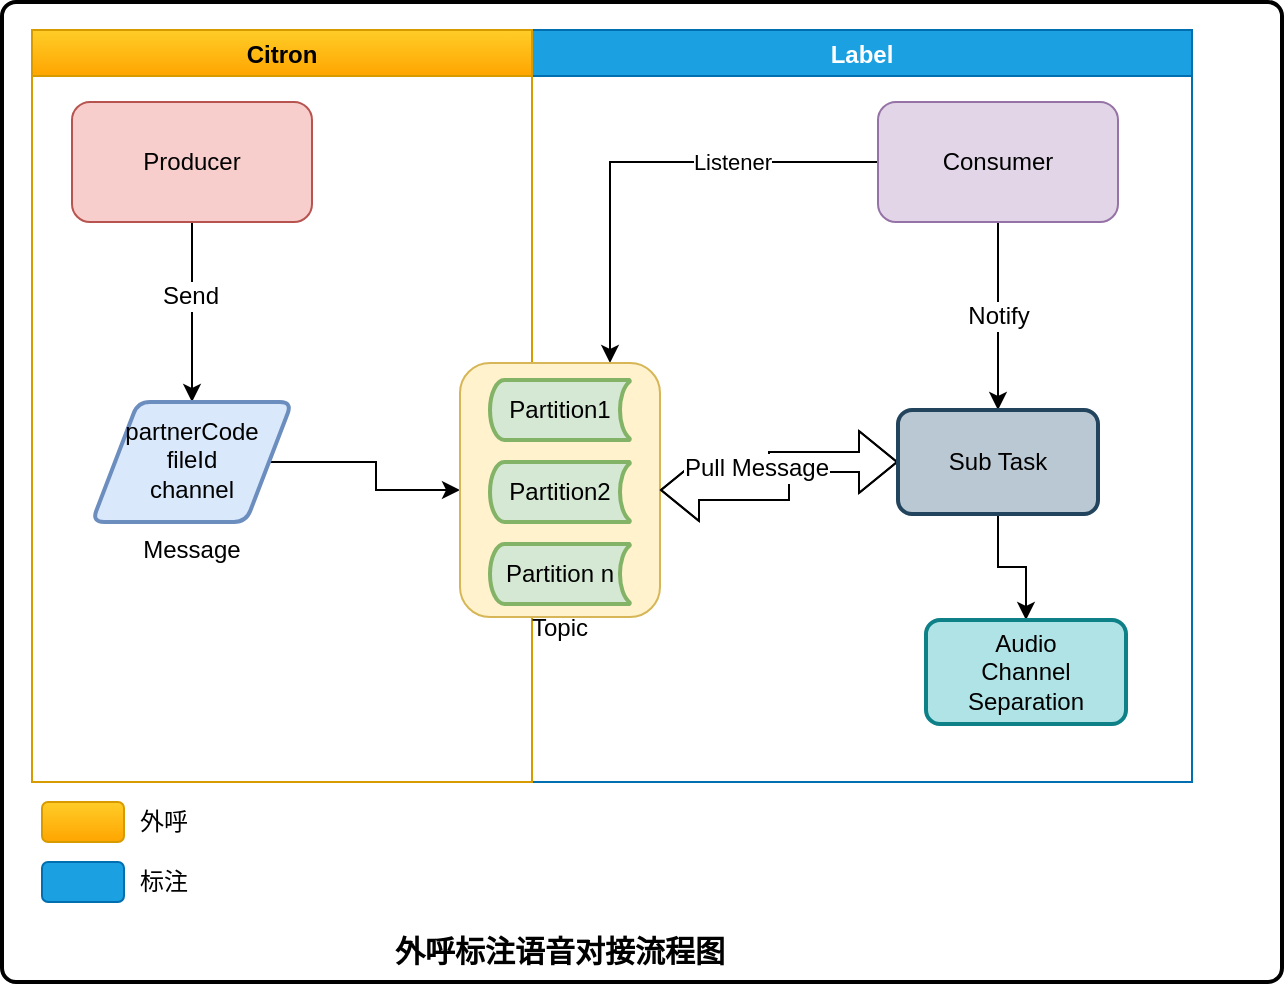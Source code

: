 <mxfile pages="1" version="11.2.8" type="github"><diagram id="_SoyM1gjRreR2W3wcuIc" name="第 1 页"><mxGraphModel dx="772" dy="500" grid="1" gridSize="10" guides="1" tooltips="1" connect="1" arrows="1" fold="1" page="1" pageScale="1" pageWidth="827" pageHeight="1169" math="0" shadow="0"><root><mxCell id="0"/><mxCell id="1" parent="0"/><mxCell id="K6LVbVNkoDodto0KRqFp-2" value="" style="rounded=1;whiteSpace=wrap;html=1;absoluteArcSize=1;arcSize=14;strokeWidth=2;shadow=0;strokeColor=#000000;" vertex="1" parent="1"><mxGeometry x="149" y="60" width="640" height="490" as="geometry"/></mxCell><mxCell id="UMMZn-zJN73YEVebQabu-35" value="Label" style="swimlane;rounded=0;shadow=0;fillColor=#1ba1e2;strokeColor=#006EAF;fontColor=#ffffff;" parent="1" vertex="1"><mxGeometry x="414" y="74" width="330" height="376" as="geometry"/></mxCell><mxCell id="UMMZn-zJN73YEVebQabu-34" value="Citron" style="swimlane;rounded=0;shadow=0;fillColor=#ffcd28;strokeColor=#d79b00;gradientColor=#ffa500;" parent="1" vertex="1"><mxGeometry x="164" y="74" width="250" height="376" as="geometry"/></mxCell><mxCell id="UMMZn-zJN73YEVebQabu-9" style="edgeStyle=orthogonalEdgeStyle;rounded=0;orthogonalLoop=1;jettySize=auto;html=1;entryX=0.5;entryY=0;entryDx=0;entryDy=0;" parent="1" source="UMMZn-zJN73YEVebQabu-1" target="UMMZn-zJN73YEVebQabu-3" edge="1"><mxGeometry relative="1" as="geometry"/></mxCell><mxCell id="UMMZn-zJN73YEVebQabu-23" value="Send" style="text;html=1;resizable=0;points=[];align=center;verticalAlign=middle;labelBackgroundColor=#ffffff;" parent="UMMZn-zJN73YEVebQabu-9" vertex="1" connectable="0"><mxGeometry x="-0.179" y="-1" relative="1" as="geometry"><mxPoint as="offset"/></mxGeometry></mxCell><mxCell id="UMMZn-zJN73YEVebQabu-1" value="Producer" style="rounded=1;whiteSpace=wrap;html=1;fillColor=#f8cecc;strokeColor=#b85450;" parent="1" vertex="1"><mxGeometry x="184" y="110" width="120" height="60" as="geometry"/></mxCell><mxCell id="UMMZn-zJN73YEVebQabu-4" value="Listener&lt;br&gt;" style="edgeStyle=orthogonalEdgeStyle;rounded=0;orthogonalLoop=1;jettySize=auto;html=1;exitX=0;exitY=0.5;exitDx=0;exitDy=0;entryX=0.75;entryY=0;entryDx=0;entryDy=0;" parent="1" source="UMMZn-zJN73YEVebQabu-2" target="UMMZn-zJN73YEVebQabu-13" edge="1"><mxGeometry x="-0.378" relative="1" as="geometry"><mxPoint x="450" y="120" as="targetPoint"/><mxPoint as="offset"/></mxGeometry></mxCell><mxCell id="UMMZn-zJN73YEVebQabu-25" style="edgeStyle=orthogonalEdgeStyle;rounded=0;orthogonalLoop=1;jettySize=auto;html=1;" parent="1" source="UMMZn-zJN73YEVebQabu-2" target="UMMZn-zJN73YEVebQabu-24" edge="1"><mxGeometry relative="1" as="geometry"/></mxCell><mxCell id="UMMZn-zJN73YEVebQabu-26" value="Notify" style="text;html=1;resizable=0;points=[];align=center;verticalAlign=middle;labelBackgroundColor=#ffffff;" parent="UMMZn-zJN73YEVebQabu-25" vertex="1" connectable="0"><mxGeometry x="-0.118" y="-2" relative="1" as="geometry"><mxPoint x="2" y="5" as="offset"/></mxGeometry></mxCell><mxCell id="UMMZn-zJN73YEVebQabu-2" value="Consumer" style="rounded=1;whiteSpace=wrap;html=1;fillColor=#e1d5e7;strokeColor=#9673a6;" parent="1" vertex="1"><mxGeometry x="587" y="110" width="120" height="60" as="geometry"/></mxCell><mxCell id="UMMZn-zJN73YEVebQabu-11" style="edgeStyle=orthogonalEdgeStyle;rounded=0;orthogonalLoop=1;jettySize=auto;html=1;entryX=0;entryY=0.5;entryDx=0;entryDy=0;" parent="1" source="UMMZn-zJN73YEVebQabu-3" target="UMMZn-zJN73YEVebQabu-13" edge="1"><mxGeometry relative="1" as="geometry"><mxPoint x="330" y="276" as="targetPoint"/></mxGeometry></mxCell><mxCell id="UMMZn-zJN73YEVebQabu-3" value="Message" style="verticalLabelPosition=bottom;verticalAlign=top;html=1;strokeWidth=2;shape=parallelogram;perimeter=parallelogramPerimeter;whiteSpace=wrap;rounded=1;arcSize=12;size=0.23;fillColor=#dae8fc;strokeColor=#6c8ebf;" parent="1" vertex="1"><mxGeometry x="194" y="260" width="100" height="60" as="geometry"/></mxCell><mxCell id="UMMZn-zJN73YEVebQabu-5" value="partnerCode&lt;br&gt;fileId&lt;br&gt;channel" style="text;html=1;strokeColor=none;fillColor=none;align=center;verticalAlign=middle;whiteSpace=wrap;rounded=0;" parent="1" vertex="1"><mxGeometry x="214" y="269" width="60" height="40" as="geometry"/></mxCell><mxCell id="UMMZn-zJN73YEVebQabu-13" value="" style="whiteSpace=wrap;html=1;rounded=1;fillColor=#fff2cc;strokeColor=#d6b656;" parent="1" vertex="1"><mxGeometry x="378" y="240.5" width="100" height="127" as="geometry"/></mxCell><mxCell id="UMMZn-zJN73YEVebQabu-14" value="Partition1" style="strokeWidth=2;html=1;shape=mxgraph.flowchart.stored_data;whiteSpace=wrap;rounded=1;fillColor=#d5e8d4;strokeColor=#82b366;" parent="1" vertex="1"><mxGeometry x="393" y="249" width="70" height="30" as="geometry"/></mxCell><mxCell id="UMMZn-zJN73YEVebQabu-16" value="Partition2" style="strokeWidth=2;html=1;shape=mxgraph.flowchart.stored_data;whiteSpace=wrap;rounded=1;fillColor=#d5e8d4;strokeColor=#82b366;" parent="1" vertex="1"><mxGeometry x="393" y="290" width="70" height="30" as="geometry"/></mxCell><mxCell id="UMMZn-zJN73YEVebQabu-17" value="Partition n" style="strokeWidth=2;html=1;shape=mxgraph.flowchart.stored_data;whiteSpace=wrap;rounded=1;fillColor=#d5e8d4;strokeColor=#82b366;" parent="1" vertex="1"><mxGeometry x="393" y="331" width="70" height="30" as="geometry"/></mxCell><mxCell id="UMMZn-zJN73YEVebQabu-21" value="Topic" style="text;html=1;strokeColor=none;fillColor=none;align=center;verticalAlign=middle;whiteSpace=wrap;rounded=0;" parent="1" vertex="1"><mxGeometry x="408" y="363" width="40" height="20" as="geometry"/></mxCell><mxCell id="UMMZn-zJN73YEVebQabu-22" style="edgeStyle=orthogonalEdgeStyle;rounded=0;orthogonalLoop=1;jettySize=auto;html=1;exitX=0.5;exitY=1;exitDx=0;exitDy=0;" parent="1" source="UMMZn-zJN73YEVebQabu-21" target="UMMZn-zJN73YEVebQabu-21" edge="1"><mxGeometry relative="1" as="geometry"/></mxCell><mxCell id="UMMZn-zJN73YEVebQabu-27" style="edgeStyle=orthogonalEdgeStyle;rounded=0;orthogonalLoop=1;jettySize=auto;html=1;entryX=1;entryY=0.5;entryDx=0;entryDy=0;exitX=0;exitY=0.5;exitDx=0;exitDy=0;startArrow=classic;startFill=1;shape=flexArrow;" parent="1" source="UMMZn-zJN73YEVebQabu-24" target="UMMZn-zJN73YEVebQabu-13" edge="1"><mxGeometry relative="1" as="geometry"/></mxCell><mxCell id="UMMZn-zJN73YEVebQabu-33" value="Pull Message" style="text;html=1;resizable=0;points=[];align=center;verticalAlign=middle;labelBackgroundColor=#ffffff;" parent="UMMZn-zJN73YEVebQabu-27" vertex="1" connectable="0"><mxGeometry x="-0.088" y="-2" relative="1" as="geometry"><mxPoint x="-10" y="2" as="offset"/></mxGeometry></mxCell><mxCell id="UMMZn-zJN73YEVebQabu-30" value="" style="edgeStyle=orthogonalEdgeStyle;rounded=0;orthogonalLoop=1;jettySize=auto;html=1;" parent="1" source="UMMZn-zJN73YEVebQabu-24" target="UMMZn-zJN73YEVebQabu-29" edge="1"><mxGeometry relative="1" as="geometry"/></mxCell><mxCell id="UMMZn-zJN73YEVebQabu-24" value="Sub Task" style="rounded=1;whiteSpace=wrap;html=1;absoluteArcSize=1;arcSize=14;strokeWidth=2;fillColor=#bac8d3;strokeColor=#23445d;" parent="1" vertex="1"><mxGeometry x="597" y="264" width="100" height="52" as="geometry"/></mxCell><mxCell id="UMMZn-zJN73YEVebQabu-29" value="Audio&lt;br&gt;Channel Separation" style="rounded=1;whiteSpace=wrap;html=1;absoluteArcSize=1;arcSize=14;strokeWidth=2;fillColor=#b0e3e6;strokeColor=#0e8088;" parent="1" vertex="1"><mxGeometry x="611" y="369" width="100" height="52" as="geometry"/></mxCell><mxCell id="K6LVbVNkoDodto0KRqFp-3" value="&lt;b&gt;&lt;font style=&quot;font-size: 15px&quot;&gt;外呼标注语音对接流程图&lt;/font&gt;&lt;/b&gt;" style="text;html=1;strokeColor=none;fillColor=none;align=center;verticalAlign=middle;whiteSpace=wrap;rounded=0;shadow=0;" vertex="1" parent="1"><mxGeometry x="333" y="524" width="190" height="20" as="geometry"/></mxCell><mxCell id="K6LVbVNkoDodto0KRqFp-6" value="" style="rounded=1;whiteSpace=wrap;html=1;shadow=0;gradientColor=#ffa500;fillColor=#ffcd28;strokeColor=#d79b00;" vertex="1" parent="1"><mxGeometry x="169" y="460" width="41" height="20" as="geometry"/></mxCell><mxCell id="K6LVbVNkoDodto0KRqFp-7" value="" style="rounded=1;whiteSpace=wrap;html=1;shadow=0;fillColor=#1ba1e2;strokeColor=#006EAF;fontColor=#ffffff;" vertex="1" parent="1"><mxGeometry x="169" y="490" width="41" height="20" as="geometry"/></mxCell><mxCell id="K6LVbVNkoDodto0KRqFp-8" value="外呼" style="text;html=1;strokeColor=none;fillColor=none;align=center;verticalAlign=middle;whiteSpace=wrap;rounded=0;shadow=0;" vertex="1" parent="1"><mxGeometry x="210" y="460" width="40" height="20" as="geometry"/></mxCell><mxCell id="K6LVbVNkoDodto0KRqFp-10" value="标注" style="text;html=1;strokeColor=none;fillColor=none;align=center;verticalAlign=middle;whiteSpace=wrap;rounded=0;shadow=0;" vertex="1" parent="1"><mxGeometry x="210" y="490" width="40" height="20" as="geometry"/></mxCell></root></mxGraphModel></diagram></mxfile>